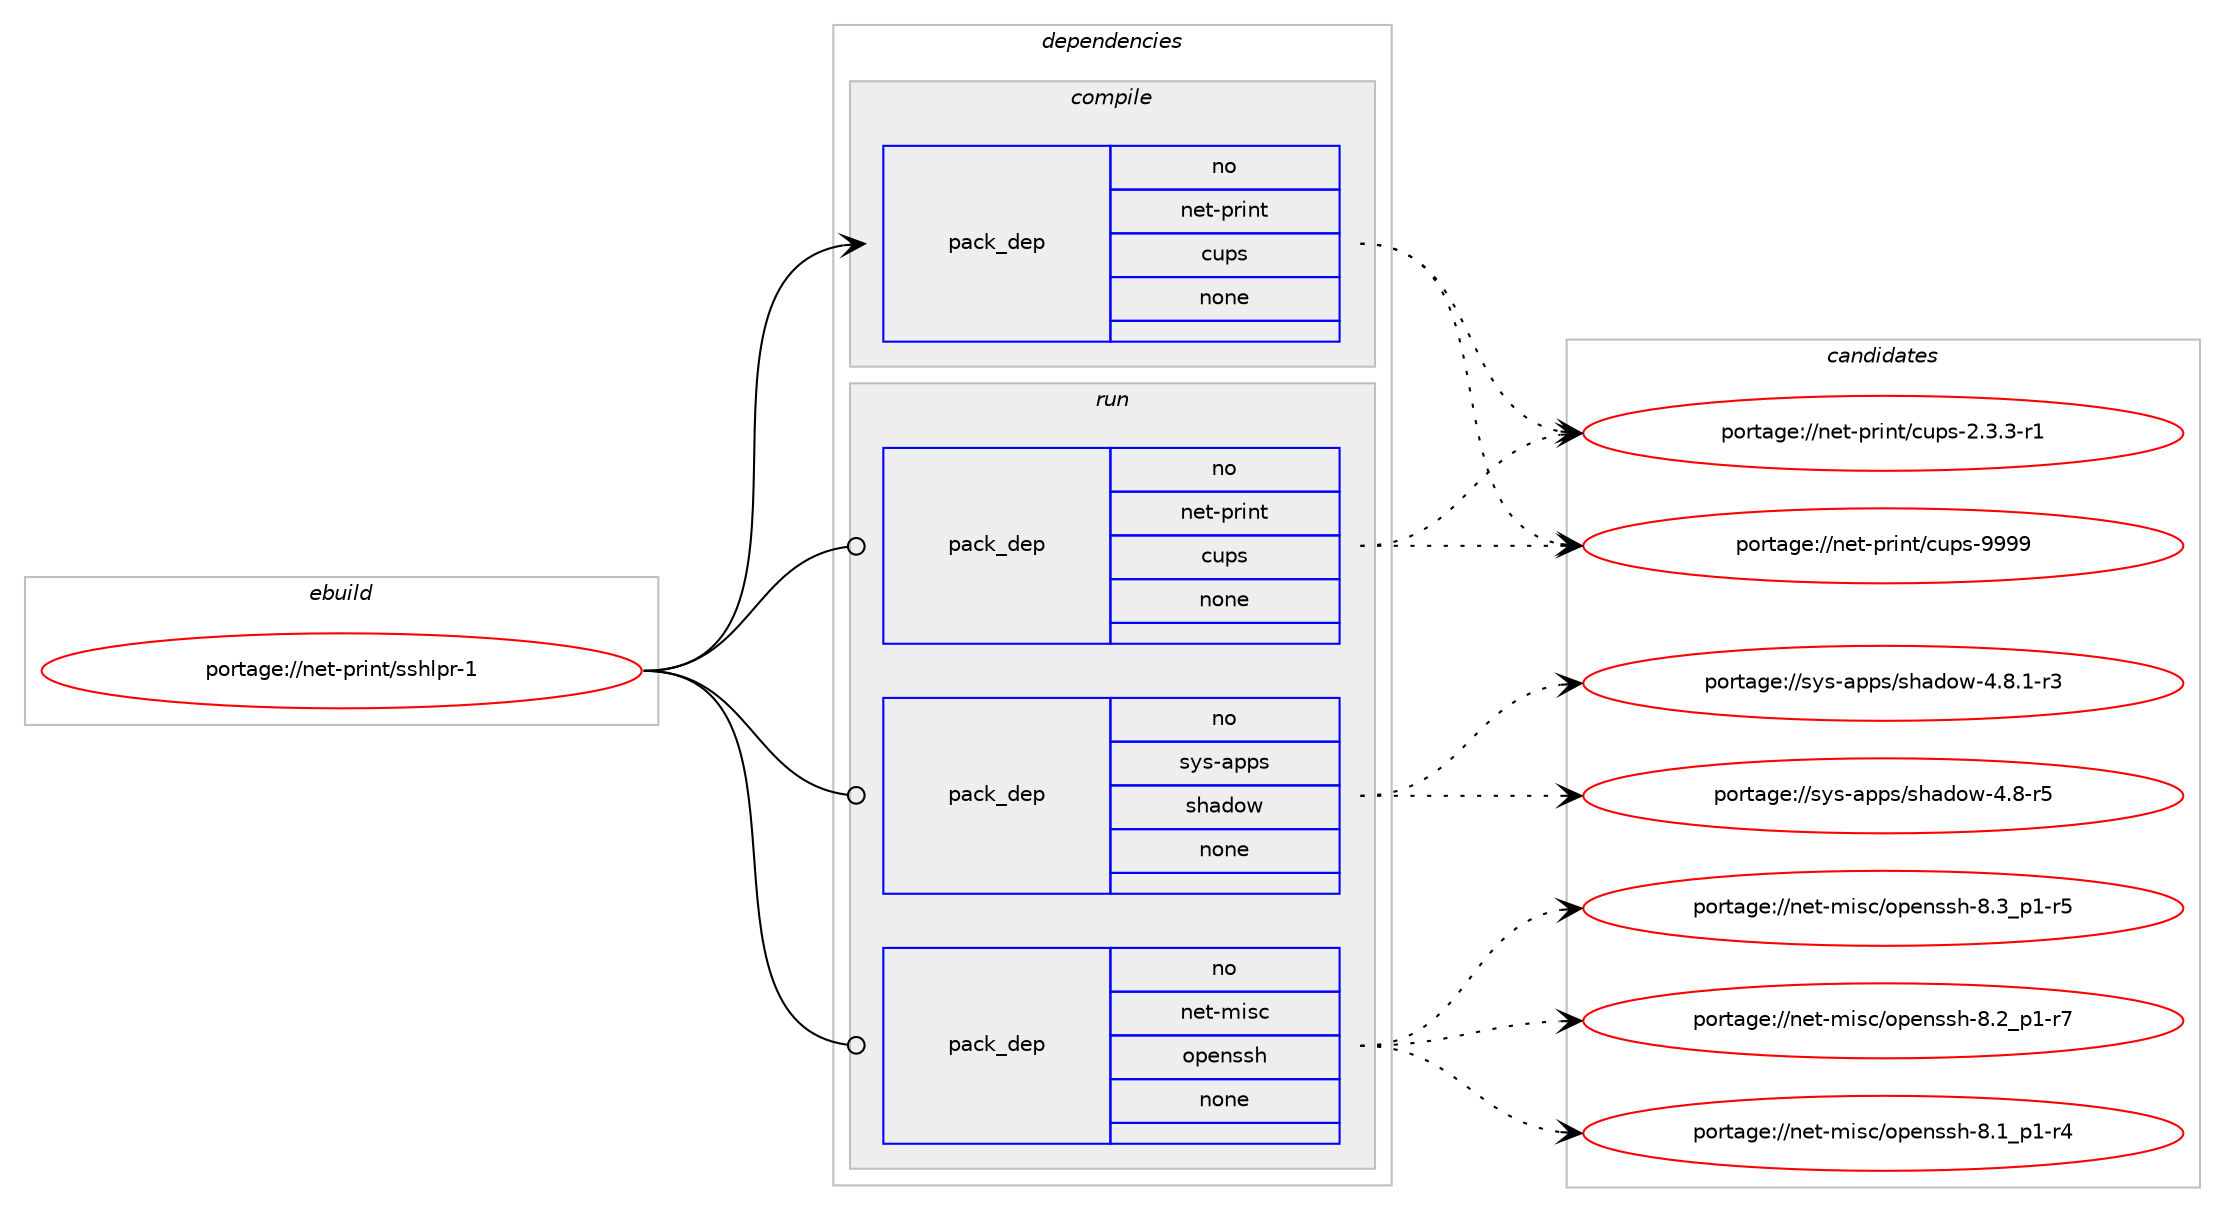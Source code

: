 digraph prolog {

# *************
# Graph options
# *************

newrank=true;
concentrate=true;
compound=true;
graph [rankdir=LR,fontname=Helvetica,fontsize=10,ranksep=1.5];#, ranksep=2.5, nodesep=0.2];
edge  [arrowhead=vee];
node  [fontname=Helvetica,fontsize=10];

# **********
# The ebuild
# **********

subgraph cluster_leftcol {
color=gray;
rank=same;
label=<<i>ebuild</i>>;
id [label="portage://net-print/sshlpr-1", color=red, width=4, href="../net-print/sshlpr-1.svg"];
}

# ****************
# The dependencies
# ****************

subgraph cluster_midcol {
color=gray;
label=<<i>dependencies</i>>;
subgraph cluster_compile {
fillcolor="#eeeeee";
style=filled;
label=<<i>compile</i>>;
subgraph pack2918 {
dependency3528 [label=<<TABLE BORDER="0" CELLBORDER="1" CELLSPACING="0" CELLPADDING="4" WIDTH="220"><TR><TD ROWSPAN="6" CELLPADDING="30">pack_dep</TD></TR><TR><TD WIDTH="110">no</TD></TR><TR><TD>net-print</TD></TR><TR><TD>cups</TD></TR><TR><TD>none</TD></TR><TR><TD></TD></TR></TABLE>>, shape=none, color=blue];
}
id:e -> dependency3528:w [weight=20,style="solid",arrowhead="vee"];
}
subgraph cluster_compileandrun {
fillcolor="#eeeeee";
style=filled;
label=<<i>compile and run</i>>;
}
subgraph cluster_run {
fillcolor="#eeeeee";
style=filled;
label=<<i>run</i>>;
subgraph pack2919 {
dependency3529 [label=<<TABLE BORDER="0" CELLBORDER="1" CELLSPACING="0" CELLPADDING="4" WIDTH="220"><TR><TD ROWSPAN="6" CELLPADDING="30">pack_dep</TD></TR><TR><TD WIDTH="110">no</TD></TR><TR><TD>net-misc</TD></TR><TR><TD>openssh</TD></TR><TR><TD>none</TD></TR><TR><TD></TD></TR></TABLE>>, shape=none, color=blue];
}
id:e -> dependency3529:w [weight=20,style="solid",arrowhead="odot"];
subgraph pack2920 {
dependency3530 [label=<<TABLE BORDER="0" CELLBORDER="1" CELLSPACING="0" CELLPADDING="4" WIDTH="220"><TR><TD ROWSPAN="6" CELLPADDING="30">pack_dep</TD></TR><TR><TD WIDTH="110">no</TD></TR><TR><TD>net-print</TD></TR><TR><TD>cups</TD></TR><TR><TD>none</TD></TR><TR><TD></TD></TR></TABLE>>, shape=none, color=blue];
}
id:e -> dependency3530:w [weight=20,style="solid",arrowhead="odot"];
subgraph pack2921 {
dependency3531 [label=<<TABLE BORDER="0" CELLBORDER="1" CELLSPACING="0" CELLPADDING="4" WIDTH="220"><TR><TD ROWSPAN="6" CELLPADDING="30">pack_dep</TD></TR><TR><TD WIDTH="110">no</TD></TR><TR><TD>sys-apps</TD></TR><TR><TD>shadow</TD></TR><TR><TD>none</TD></TR><TR><TD></TD></TR></TABLE>>, shape=none, color=blue];
}
id:e -> dependency3531:w [weight=20,style="solid",arrowhead="odot"];
}
}

# **************
# The candidates
# **************

subgraph cluster_choices {
rank=same;
color=gray;
label=<<i>candidates</i>>;

subgraph choice2918 {
color=black;
nodesep=1;
choice1101011164511211410511011647991171121154557575757 [label="portage://net-print/cups-9999", color=red, width=4,href="../net-print/cups-9999.svg"];
choice1101011164511211410511011647991171121154550465146514511449 [label="portage://net-print/cups-2.3.3-r1", color=red, width=4,href="../net-print/cups-2.3.3-r1.svg"];
dependency3528:e -> choice1101011164511211410511011647991171121154557575757:w [style=dotted,weight="100"];
dependency3528:e -> choice1101011164511211410511011647991171121154550465146514511449:w [style=dotted,weight="100"];
}
subgraph choice2919 {
color=black;
nodesep=1;
choice1101011164510910511599471111121011101151151044556465195112494511453 [label="portage://net-misc/openssh-8.3_p1-r5", color=red, width=4,href="../net-misc/openssh-8.3_p1-r5.svg"];
choice1101011164510910511599471111121011101151151044556465095112494511455 [label="portage://net-misc/openssh-8.2_p1-r7", color=red, width=4,href="../net-misc/openssh-8.2_p1-r7.svg"];
choice1101011164510910511599471111121011101151151044556464995112494511452 [label="portage://net-misc/openssh-8.1_p1-r4", color=red, width=4,href="../net-misc/openssh-8.1_p1-r4.svg"];
dependency3529:e -> choice1101011164510910511599471111121011101151151044556465195112494511453:w [style=dotted,weight="100"];
dependency3529:e -> choice1101011164510910511599471111121011101151151044556465095112494511455:w [style=dotted,weight="100"];
dependency3529:e -> choice1101011164510910511599471111121011101151151044556464995112494511452:w [style=dotted,weight="100"];
}
subgraph choice2920 {
color=black;
nodesep=1;
choice1101011164511211410511011647991171121154557575757 [label="portage://net-print/cups-9999", color=red, width=4,href="../net-print/cups-9999.svg"];
choice1101011164511211410511011647991171121154550465146514511449 [label="portage://net-print/cups-2.3.3-r1", color=red, width=4,href="../net-print/cups-2.3.3-r1.svg"];
dependency3530:e -> choice1101011164511211410511011647991171121154557575757:w [style=dotted,weight="100"];
dependency3530:e -> choice1101011164511211410511011647991171121154550465146514511449:w [style=dotted,weight="100"];
}
subgraph choice2921 {
color=black;
nodesep=1;
choice115121115459711211211547115104971001111194552465646494511451 [label="portage://sys-apps/shadow-4.8.1-r3", color=red, width=4,href="../sys-apps/shadow-4.8.1-r3.svg"];
choice11512111545971121121154711510497100111119455246564511453 [label="portage://sys-apps/shadow-4.8-r5", color=red, width=4,href="../sys-apps/shadow-4.8-r5.svg"];
dependency3531:e -> choice115121115459711211211547115104971001111194552465646494511451:w [style=dotted,weight="100"];
dependency3531:e -> choice11512111545971121121154711510497100111119455246564511453:w [style=dotted,weight="100"];
}
}

}
